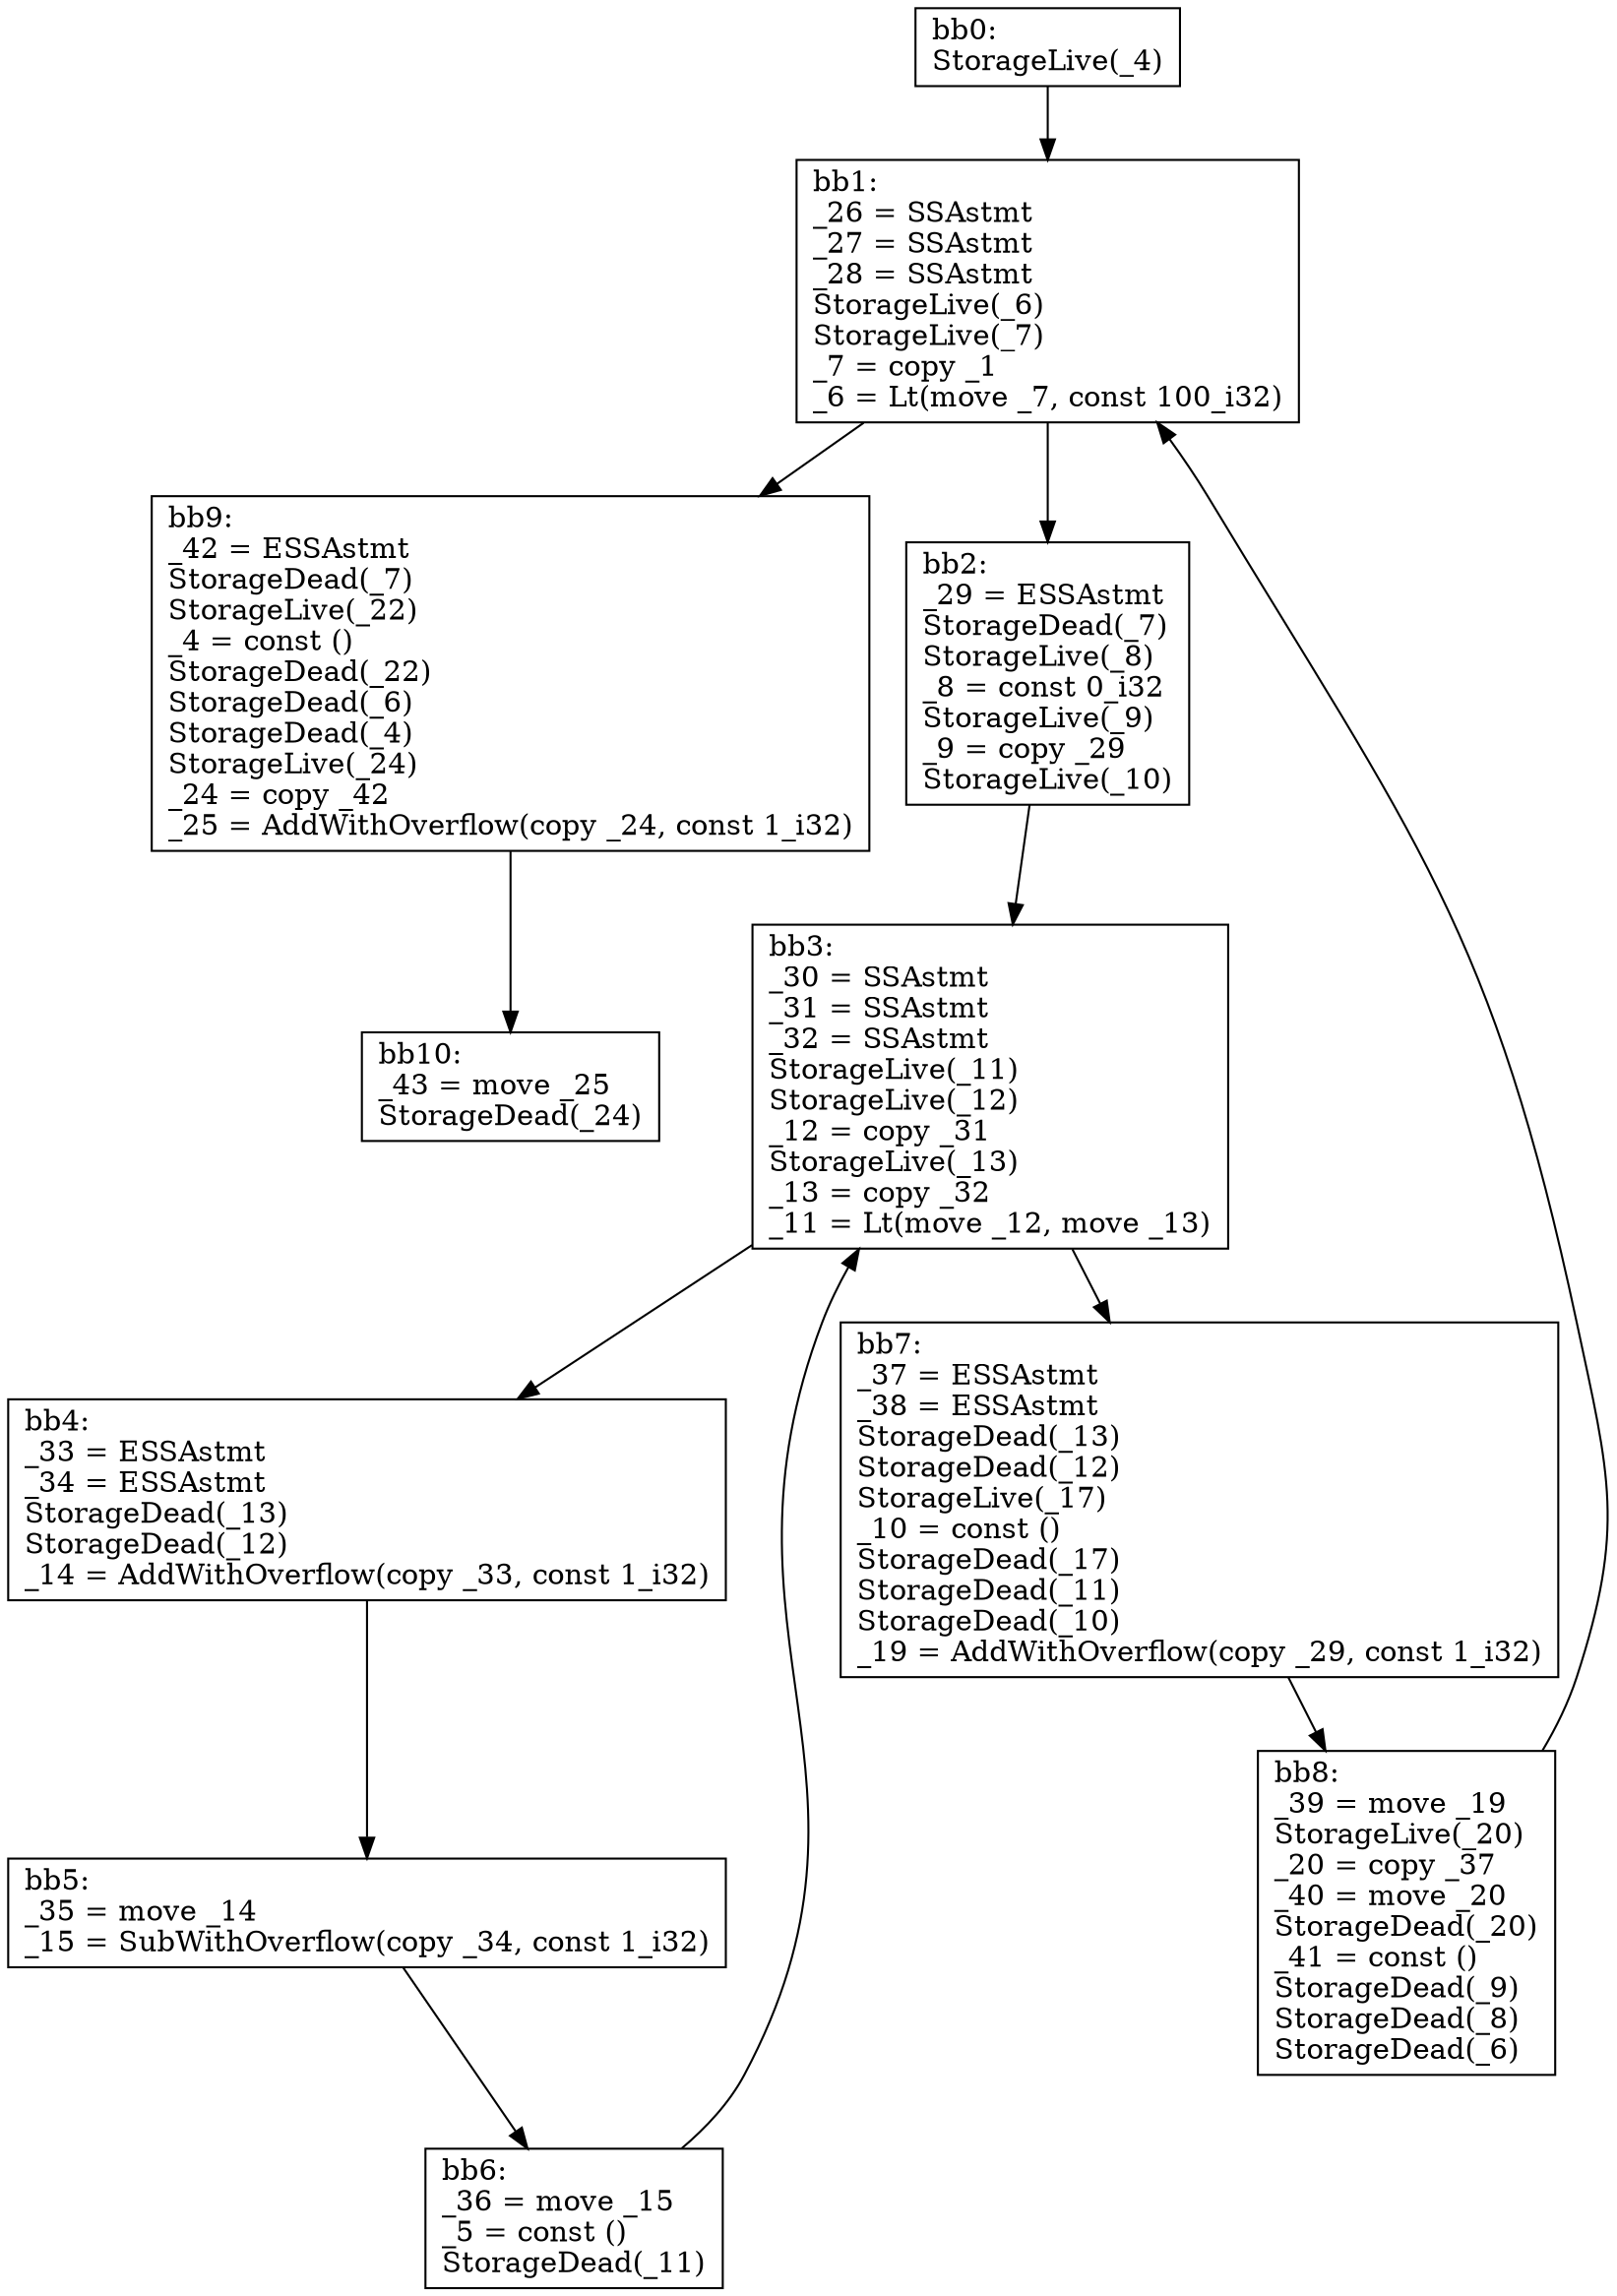 digraph MIR {
  node [shape=box];
  0 [label="bb0:\lStorageLive(_4)\l"];
  0 -> 1;
  1 [label="bb1:\l_26 = SSAstmt\l_27 = SSAstmt\l_28 = SSAstmt\lStorageLive(_6)\lStorageLive(_7)\l_7 = copy _1\l_6 = Lt(move _7, const 100_i32)\l"];
  1 -> 9;
  1 -> 2;
  2 [label="bb2:\l_29 = ESSAstmt\lStorageDead(_7)\lStorageLive(_8)\l_8 = const 0_i32\lStorageLive(_9)\l_9 = copy _29\lStorageLive(_10)\l"];
  2 -> 3;
  3 [label="bb3:\l_30 = SSAstmt\l_31 = SSAstmt\l_32 = SSAstmt\lStorageLive(_11)\lStorageLive(_12)\l_12 = copy _31\lStorageLive(_13)\l_13 = copy _32\l_11 = Lt(move _12, move _13)\l"];
  3 -> 7;
  3 -> 4;
  4 [label="bb4:\l_33 = ESSAstmt\l_34 = ESSAstmt\lStorageDead(_13)\lStorageDead(_12)\l_14 = AddWithOverflow(copy _33, const 1_i32)\l"];
  4 -> 5;
  5 [label="bb5:\l_35 = move _14\l_15 = SubWithOverflow(copy _34, const 1_i32)\l"];
  5 -> 6;
  6 [label="bb6:\l_36 = move _15\l_5 = const ()\lStorageDead(_11)\l"];
  6 -> 3;
  7 [label="bb7:\l_37 = ESSAstmt\l_38 = ESSAstmt\lStorageDead(_13)\lStorageDead(_12)\lStorageLive(_17)\l_10 = const ()\lStorageDead(_17)\lStorageDead(_11)\lStorageDead(_10)\l_19 = AddWithOverflow(copy _29, const 1_i32)\l"];
  7 -> 8;
  8 [label="bb8:\l_39 = move _19\lStorageLive(_20)\l_20 = copy _37\l_40 = move _20\lStorageDead(_20)\l_41 = const ()\lStorageDead(_9)\lStorageDead(_8)\lStorageDead(_6)\l"];
  8 -> 1;
  9 [label="bb9:\l_42 = ESSAstmt\lStorageDead(_7)\lStorageLive(_22)\l_4 = const ()\lStorageDead(_22)\lStorageDead(_6)\lStorageDead(_4)\lStorageLive(_24)\l_24 = copy _42\l_25 = AddWithOverflow(copy _24, const 1_i32)\l"];
  9 -> 10;
  10 [label="bb10:\l_43 = move _25\lStorageDead(_24)\l"];
}
